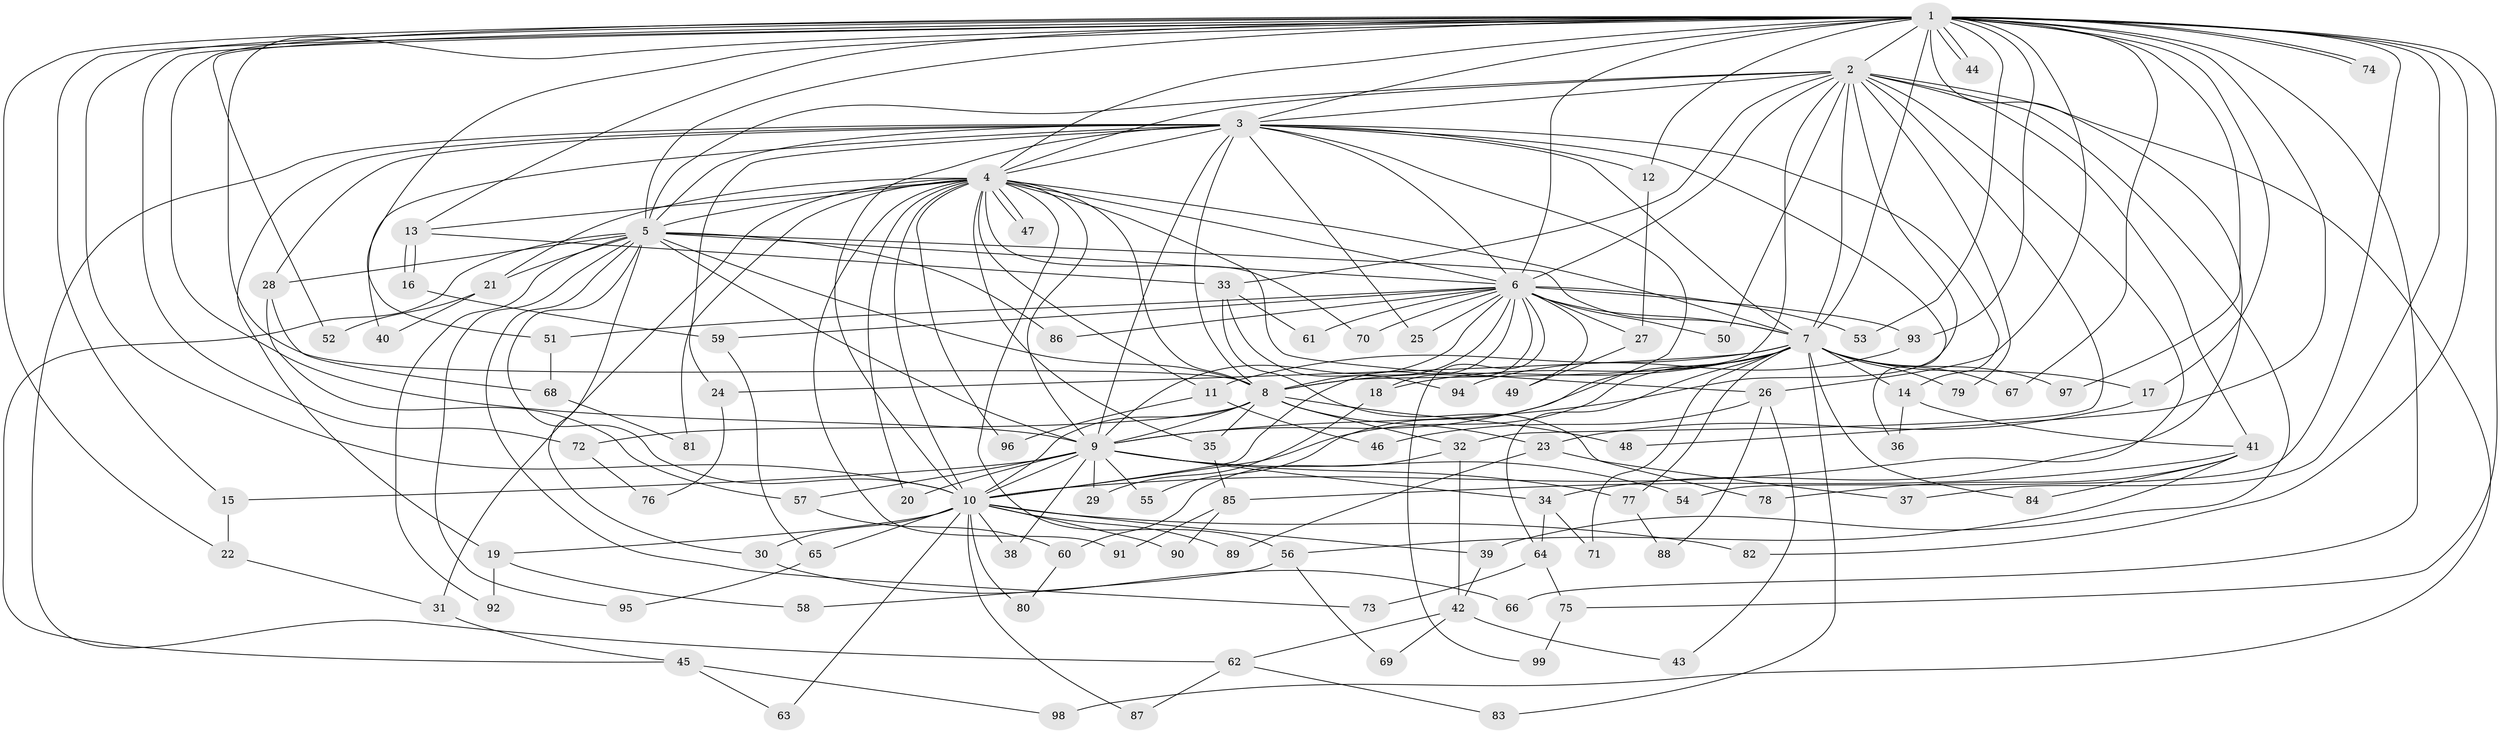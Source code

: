 // coarse degree distribution, {31: 0.0136986301369863, 13: 0.0136986301369863, 17: 0.0136986301369863, 21: 0.0273972602739726, 25: 0.0136986301369863, 19: 0.0136986301369863, 14: 0.0136986301369863, 20: 0.0136986301369863, 3: 0.2054794520547945, 4: 0.1095890410958904, 2: 0.4794520547945205, 5: 0.0410958904109589, 1: 0.0136986301369863, 6: 0.0136986301369863, 8: 0.0136986301369863}
// Generated by graph-tools (version 1.1) at 2025/41/03/06/25 10:41:41]
// undirected, 99 vertices, 223 edges
graph export_dot {
graph [start="1"]
  node [color=gray90,style=filled];
  1;
  2;
  3;
  4;
  5;
  6;
  7;
  8;
  9;
  10;
  11;
  12;
  13;
  14;
  15;
  16;
  17;
  18;
  19;
  20;
  21;
  22;
  23;
  24;
  25;
  26;
  27;
  28;
  29;
  30;
  31;
  32;
  33;
  34;
  35;
  36;
  37;
  38;
  39;
  40;
  41;
  42;
  43;
  44;
  45;
  46;
  47;
  48;
  49;
  50;
  51;
  52;
  53;
  54;
  55;
  56;
  57;
  58;
  59;
  60;
  61;
  62;
  63;
  64;
  65;
  66;
  67;
  68;
  69;
  70;
  71;
  72;
  73;
  74;
  75;
  76;
  77;
  78;
  79;
  80;
  81;
  82;
  83;
  84;
  85;
  86;
  87;
  88;
  89;
  90;
  91;
  92;
  93;
  94;
  95;
  96;
  97;
  98;
  99;
  1 -- 2;
  1 -- 3;
  1 -- 4;
  1 -- 5;
  1 -- 6;
  1 -- 7;
  1 -- 8;
  1 -- 9;
  1 -- 10;
  1 -- 12;
  1 -- 13;
  1 -- 15;
  1 -- 17;
  1 -- 22;
  1 -- 26;
  1 -- 34;
  1 -- 37;
  1 -- 44;
  1 -- 44;
  1 -- 48;
  1 -- 51;
  1 -- 52;
  1 -- 53;
  1 -- 54;
  1 -- 66;
  1 -- 67;
  1 -- 72;
  1 -- 74;
  1 -- 74;
  1 -- 75;
  1 -- 82;
  1 -- 93;
  1 -- 97;
  2 -- 3;
  2 -- 4;
  2 -- 5;
  2 -- 6;
  2 -- 7;
  2 -- 8;
  2 -- 9;
  2 -- 10;
  2 -- 32;
  2 -- 33;
  2 -- 39;
  2 -- 41;
  2 -- 50;
  2 -- 79;
  2 -- 98;
  3 -- 4;
  3 -- 5;
  3 -- 6;
  3 -- 7;
  3 -- 8;
  3 -- 9;
  3 -- 10;
  3 -- 12;
  3 -- 14;
  3 -- 19;
  3 -- 24;
  3 -- 25;
  3 -- 28;
  3 -- 36;
  3 -- 40;
  3 -- 55;
  3 -- 62;
  4 -- 5;
  4 -- 6;
  4 -- 7;
  4 -- 8;
  4 -- 9;
  4 -- 10;
  4 -- 11;
  4 -- 13;
  4 -- 20;
  4 -- 21;
  4 -- 26;
  4 -- 31;
  4 -- 35;
  4 -- 47;
  4 -- 47;
  4 -- 56;
  4 -- 70;
  4 -- 81;
  4 -- 91;
  4 -- 96;
  5 -- 6;
  5 -- 7;
  5 -- 8;
  5 -- 9;
  5 -- 10;
  5 -- 21;
  5 -- 28;
  5 -- 30;
  5 -- 45;
  5 -- 73;
  5 -- 86;
  5 -- 92;
  5 -- 95;
  6 -- 7;
  6 -- 8;
  6 -- 9;
  6 -- 10;
  6 -- 18;
  6 -- 25;
  6 -- 27;
  6 -- 49;
  6 -- 50;
  6 -- 51;
  6 -- 53;
  6 -- 59;
  6 -- 61;
  6 -- 70;
  6 -- 86;
  6 -- 93;
  6 -- 99;
  7 -- 8;
  7 -- 9;
  7 -- 10;
  7 -- 11;
  7 -- 14;
  7 -- 17;
  7 -- 18;
  7 -- 24;
  7 -- 64;
  7 -- 67;
  7 -- 71;
  7 -- 77;
  7 -- 79;
  7 -- 83;
  7 -- 84;
  7 -- 97;
  8 -- 9;
  8 -- 10;
  8 -- 23;
  8 -- 32;
  8 -- 35;
  8 -- 48;
  8 -- 72;
  9 -- 10;
  9 -- 15;
  9 -- 20;
  9 -- 29;
  9 -- 34;
  9 -- 38;
  9 -- 54;
  9 -- 55;
  9 -- 57;
  9 -- 77;
  10 -- 19;
  10 -- 30;
  10 -- 38;
  10 -- 39;
  10 -- 63;
  10 -- 65;
  10 -- 80;
  10 -- 82;
  10 -- 87;
  10 -- 89;
  10 -- 90;
  11 -- 46;
  11 -- 96;
  12 -- 27;
  13 -- 16;
  13 -- 16;
  13 -- 33;
  14 -- 36;
  14 -- 41;
  15 -- 22;
  16 -- 59;
  17 -- 23;
  18 -- 29;
  19 -- 58;
  19 -- 92;
  21 -- 40;
  21 -- 52;
  22 -- 31;
  23 -- 37;
  23 -- 89;
  24 -- 76;
  26 -- 43;
  26 -- 46;
  26 -- 88;
  27 -- 49;
  28 -- 57;
  28 -- 68;
  30 -- 66;
  31 -- 45;
  32 -- 42;
  32 -- 60;
  33 -- 61;
  33 -- 78;
  33 -- 94;
  34 -- 64;
  34 -- 71;
  35 -- 85;
  39 -- 42;
  41 -- 56;
  41 -- 78;
  41 -- 84;
  41 -- 85;
  42 -- 43;
  42 -- 62;
  42 -- 69;
  45 -- 63;
  45 -- 98;
  51 -- 68;
  56 -- 58;
  56 -- 69;
  57 -- 60;
  59 -- 65;
  60 -- 80;
  62 -- 83;
  62 -- 87;
  64 -- 73;
  64 -- 75;
  65 -- 95;
  68 -- 81;
  72 -- 76;
  75 -- 99;
  77 -- 88;
  85 -- 90;
  85 -- 91;
  93 -- 94;
}
